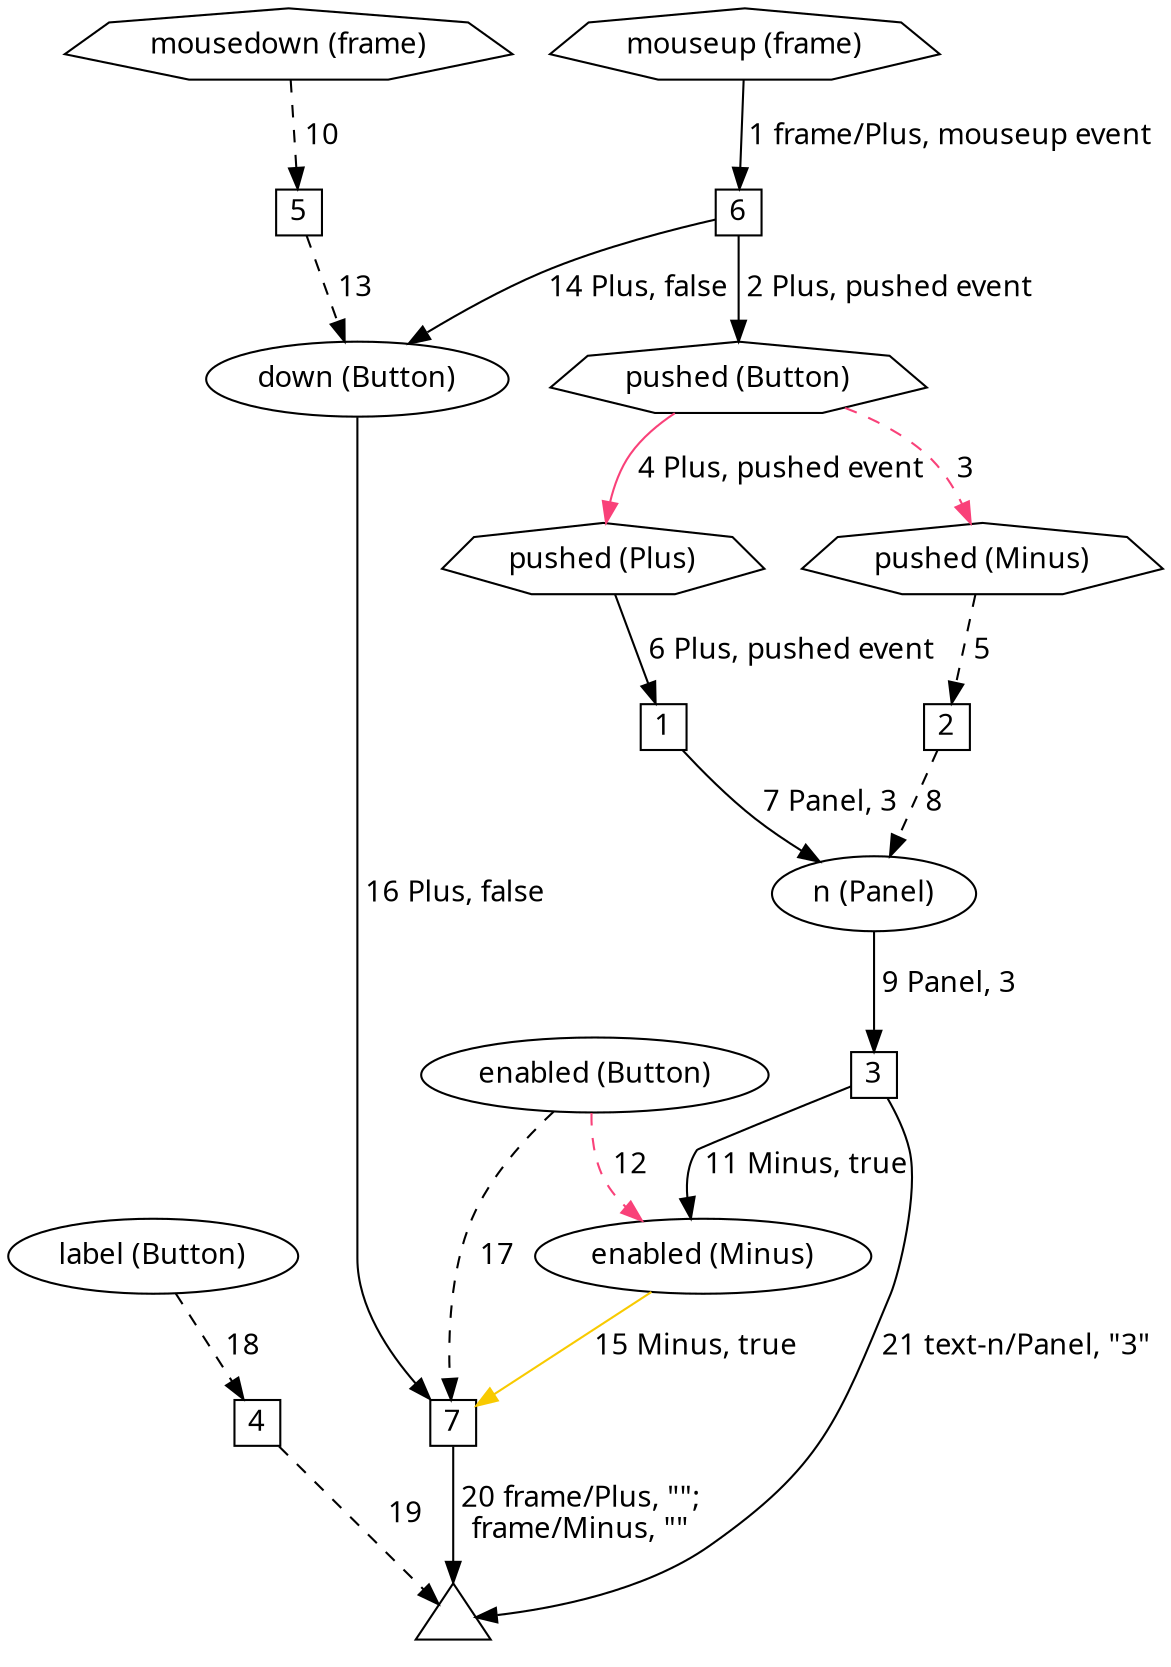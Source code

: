 digraph bender {
  node [fontname="Avenir Next"];
  edge [fontname="Avenir Next"];

  t [label="", shape=triangle, fixedsize=true, width=0.5];
  w4 [label="4", shape=square, fixedsize=true, width=0.3];
  label [label="label (Button)"];
  w5 [label="5", shape=square, fixedsize=true, width=0.3];
  mousedown [label="mousedown (frame)", shape=septagon];
  down [label="down (Button)"];
  w6 [label="6", shape=square, fixedsize=true, width=0.3];
  mouseup [label="mouseup (frame)", shape=septagon];
  pushed [label="pushed (Button)", shape=septagon];
  w7 [label="7", shape=square, fixedsize=true, width=0.3];
  enabled [label="enabled (Button)"];
  w1 [label="1", shape=square, fixedsize=true, width=0.3];
  ppushed [label="pushed (Plus)", shape=septagon];
  n [label="n (Panel)"];
  w2 [label="2", shape=square, fixedsize=true, width=0.3];
  mpushed [label="pushed (Minus)", shape=septagon];
  w3 [label="3", shape=square, fixedsize=true, width=0.3];
  menabled [label="enabled (Minus)"];

  mouseup -> w6 [label=" 1 frame/Plus, mouseup event"];
  w6 -> pushed [label=" 2 Plus, pushed event"];
  pushed -> mpushed [label=" 3", color="#f94179", style=dashed];
  pushed -> ppushed [label=" 4 Plus, pushed event", color="#f94179"];
  mpushed -> w2 [label=" 5", style=dashed];
  ppushed -> w1 [label=" 6 Plus, pushed event"];
  w1 -> n [label=" 7 Panel, 3"];
  w2 -> n [label=" 8", style=dashed];
  n -> w3 [label=" 9 Panel, 3"];
  mousedown -> w5 [label=" 10", style=dashed];
  w3 -> menabled [label=" 11 Minus, true"];
  enabled -> menabled [label=" 12", color="#f94179", style=dashed];
  w5 -> down [label=" 13", style=dashed];
  w6 -> down [label=" 14 Plus, false"];
  menabled -> w7 [label=" 15 Minus, true", color="#f8ca00"];
  down -> w7 [label=" 16 Plus, false"];
  enabled -> w7 [label=" 17", style=dashed];
  label -> w4 [label=" 18", style=dashed];
  w4 -> t [label=" 19", style=dashed];
  w7 -> t [label=" 20 frame/Plus, \"\";\n frame/Minus, \"\""];
  w3 -> t [label=" 21 text-n/Panel, \"3\""];

}
